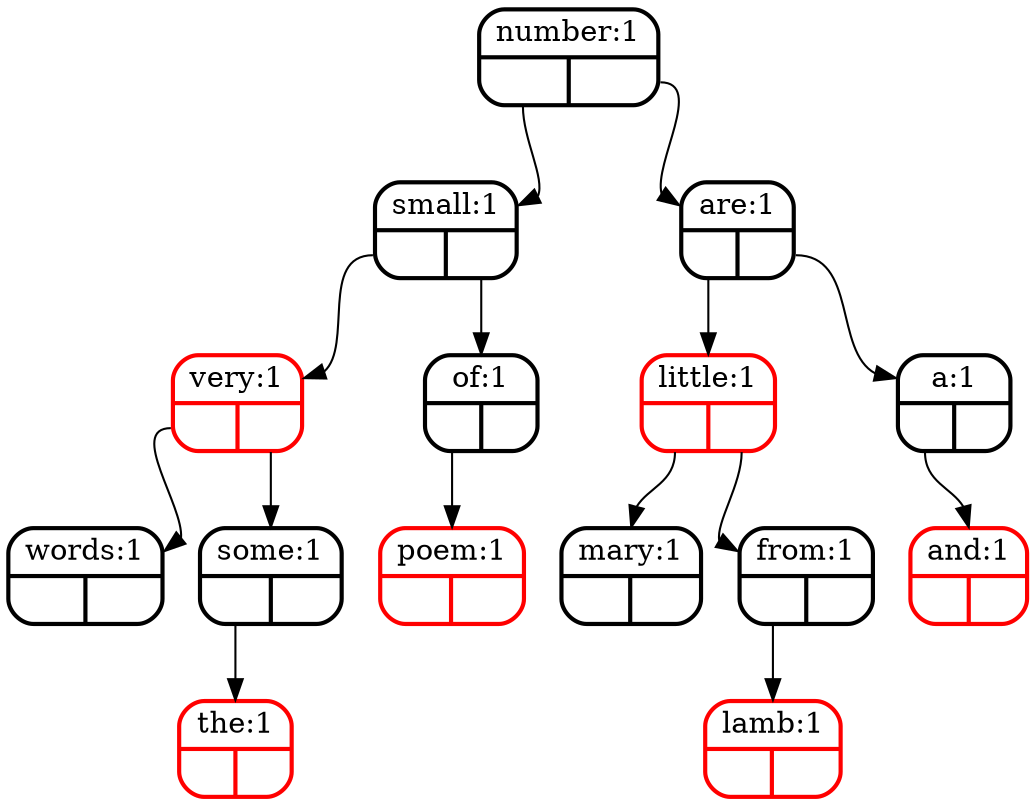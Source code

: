 digraph tree {
node [shape = Mrecord, penwidth = 2];
"number"[label="{<f0>number:1|{<f1>|<f2>}}"color=black];
"small"[label="{<f0>small:1|{<f1>|<f2>}}"color=black];
"very"[label="{<f0>very:1|{<f1>|<f2>}}"color=red];
"words"[label="{<f0>words:1|{<f1>|<f2>}}"color=black];
"very":f1 -> "words":f0;
"some"[label="{<f0>some:1|{<f1>|<f2>}}"color=black];
"the"[label="{<f0>the:1|{<f1>|<f2>}}"color=red];
"some":f1 -> "the":f0;
"very":f2 -> "some":f0;
"small":f1 -> "very":f0;
"of"[label="{<f0>of:1|{<f1>|<f2>}}"color=black];
"poem"[label="{<f0>poem:1|{<f1>|<f2>}}"color=red];
"of":f1 -> "poem":f0;
"small":f2 -> "of":f0;
"number":f1 -> "small":f0;
"are"[label="{<f0>are:1|{<f1>|<f2>}}"color=black];
"little"[label="{<f0>little:1|{<f1>|<f2>}}"color=red];
"mary"[label="{<f0>mary:1|{<f1>|<f2>}}"color=black];
"little":f1 -> "mary":f0;
"from"[label="{<f0>from:1|{<f1>|<f2>}}"color=black];
"lamb"[label="{<f0>lamb:1|{<f1>|<f2>}}"color=red];
"from":f1 -> "lamb":f0;
"little":f2 -> "from":f0;
"are":f1 -> "little":f0;
"a"[label="{<f0>a:1|{<f1>|<f2>}}"color=black];
"and"[label="{<f0>and:1|{<f1>|<f2>}}"color=red];
"a":f1 -> "and":f0;
"are":f2 -> "a":f0;
"number":f2 -> "are":f0;
}
